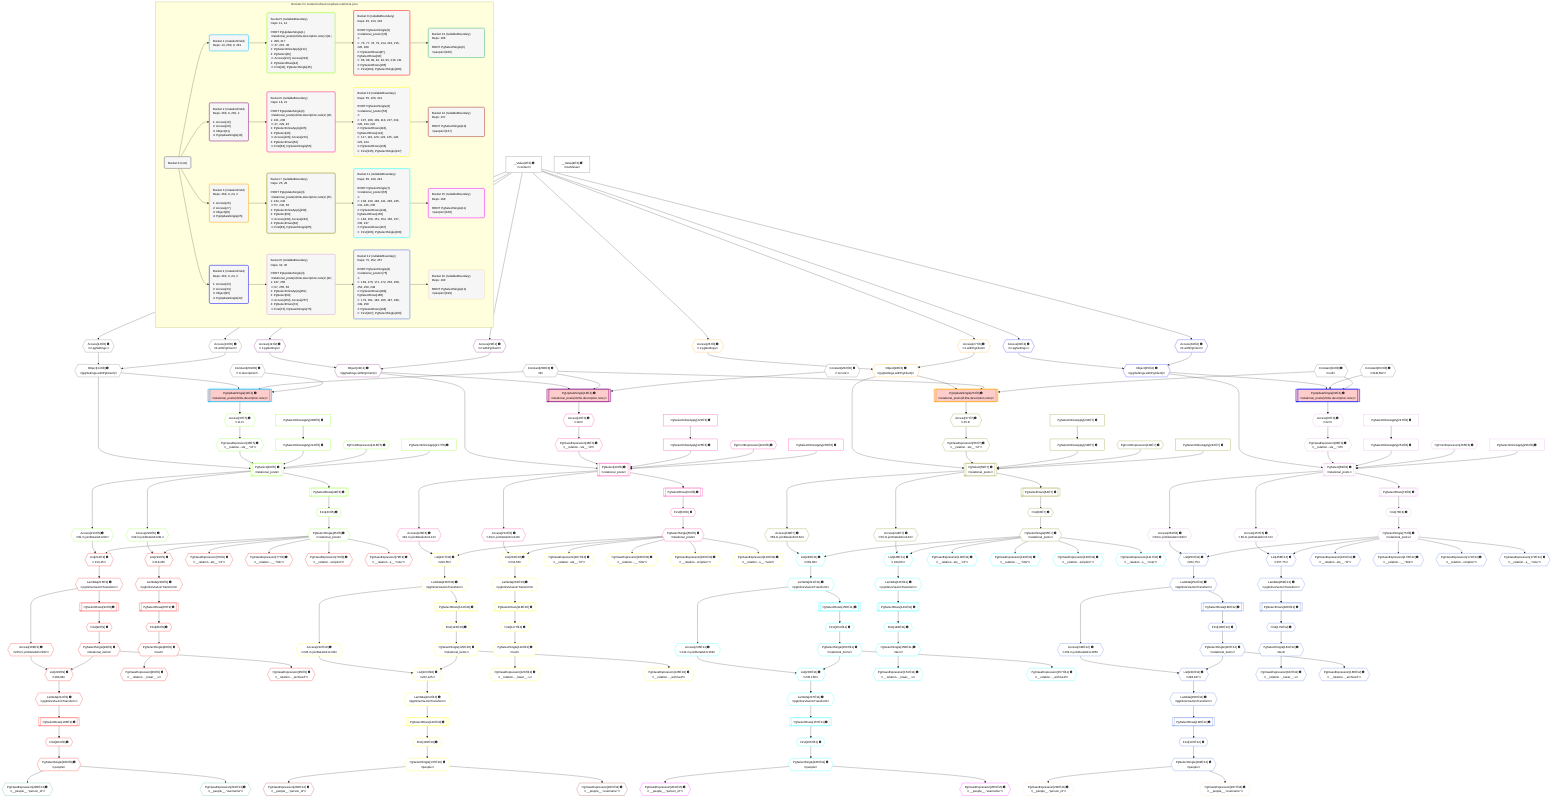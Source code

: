 %%{init: {'themeVariables': { 'fontSize': '12px'}}}%%
graph TD
    classDef path fill:#eee,stroke:#000,color:#000
    classDef plan fill:#fff,stroke-width:1px,color:#000
    classDef itemplan fill:#fff,stroke-width:2px,color:#000
    classDef unbatchedplan fill:#dff,stroke-width:1px,color:#000
    classDef sideeffectplan fill:#fcc,stroke-width:2px,color:#000
    classDef bucket fill:#f6f6f6,color:#000,stroke-width:2px,text-align:left

    subgraph "Buckets for mutations/basics/update-relational-post"
    Bucket0("Bucket 0 (root)"):::bucket
    Bucket1("Bucket 1 (mutationField)<br />Deps: 14, 260, 9, 261"):::bucket
    Bucket2("Bucket 2 (mutationField)<br />Deps: 260, 9, 262, 2<br /><br />1: Access[19]<br />2: Access[20]<br />3: Object[21]<br />4: PgUpdateSingle[18]"):::bucket
    Bucket3("Bucket 3 (mutationField)<br />Deps: 260, 9, 24, 2<br /><br />1: Access[26]<br />2: Access[27]<br />3: Object[28]<br />4: PgUpdateSingle[25]"):::bucket
    Bucket4("Bucket 4 (mutationField)<br />Deps: 263, 9, 24, 2<br /><br />1: Access[33]<br />2: Access[34]<br />3: Object[35]<br />4: PgUpdateSingle[32]"):::bucket
    Bucket5("Bucket 5 (nullableBoundary)<br />Deps: 11, 14<br /><br />ROOT PgUpdateSingle{1}ᐸrelational_posts(id;title,description,note)ᐳ[11]<br />1: 208, 217<br />ᐳ: 37, 216, 36<br />2: PgSelectInlineApply[212]<br />3: PgSelect[39]<br />ᐳ: Access[213], Access[218]<br />4: PgSelectRows[44]<br />ᐳ: First[43], PgSelectSingle[45]"):::bucket
    Bucket6("Bucket 6 (nullableBoundary)<br />Deps: 18, 21<br /><br />ROOT PgUpdateSingle{2}ᐸrelational_posts(id;title,description,note)ᐳ[18]<br />1: 221, 230<br />ᐳ: 47, 229, 46<br />2: PgSelectInlineApply[225]<br />3: PgSelect[49]<br />ᐳ: Access[226], Access[231]<br />4: PgSelectRows[54]<br />ᐳ: First[53], PgSelectSingle[55]"):::bucket
    Bucket7("Bucket 7 (nullableBoundary)<br />Deps: 25, 28<br /><br />ROOT PgUpdateSingle{3}ᐸrelational_posts(id;title,description,note)ᐳ[25]<br />1: 234, 243<br />ᐳ: 57, 242, 56<br />2: PgSelectInlineApply[238]<br />3: PgSelect[59]<br />ᐳ: Access[239], Access[244]<br />4: PgSelectRows[64]<br />ᐳ: First[63], PgSelectSingle[65]"):::bucket
    Bucket8("Bucket 8 (nullableBoundary)<br />Deps: 32, 35<br /><br />ROOT PgUpdateSingle{4}ᐸrelational_posts(id;title,description,note)ᐳ[32]<br />1: 247, 256<br />ᐳ: 67, 255, 66<br />2: PgSelectInlineApply[251]<br />3: PgSelect[69]<br />ᐳ: Access[252], Access[257]<br />4: PgSelectRows[74]<br />ᐳ: First[73], PgSelectSingle[75]"):::bucket
    Bucket9("Bucket 9 (nullableBoundary)<br />Deps: 45, 213, 218<br /><br />ROOT PgSelectSingle{5}ᐸrelational_postsᐳ[45]<br />1: <br />ᐳ: 76, 77, 78, 79, 214, 219, 215, 220, 209<br />2: PgSelectRows[87], PgSelectRows[93]<br />ᐳ: 86, 88, 89, 92, 94, 95, 210, 211<br />3: PgSelectRows[105]<br />ᐳ: First[104], PgSelectSingle[106]"):::bucket
    Bucket10("Bucket 10 (nullableBoundary)<br />Deps: 55, 226, 231<br /><br />ROOT PgSelectSingle{6}ᐸrelational_postsᐳ[55]<br />1: <br />ᐳ: 107, 108, 109, 110, 227, 232, 228, 233, 222<br />2: PgSelectRows[118], PgSelectRows[124]<br />ᐳ: 117, 119, 120, 123, 125, 126, 223, 224<br />3: PgSelectRows[136]<br />ᐳ: First[135], PgSelectSingle[137]"):::bucket
    Bucket11("Bucket 11 (nullableBoundary)<br />Deps: 65, 239, 244<br /><br />ROOT PgSelectSingle{7}ᐸrelational_postsᐳ[65]<br />1: <br />ᐳ: 138, 139, 140, 141, 240, 245, 241, 246, 235<br />2: PgSelectRows[149], PgSelectRows[155]<br />ᐳ: 148, 150, 151, 154, 156, 157, 236, 237<br />3: PgSelectRows[167]<br />ᐳ: First[166], PgSelectSingle[168]"):::bucket
    Bucket12("Bucket 12 (nullableBoundary)<br />Deps: 75, 252, 257<br /><br />ROOT PgSelectSingle{8}ᐸrelational_postsᐳ[75]<br />1: <br />ᐳ: 169, 170, 171, 172, 253, 258, 254, 259, 248<br />2: PgSelectRows[180], PgSelectRows[186]<br />ᐳ: 179, 181, 182, 185, 187, 188, 249, 250<br />3: PgSelectRows[198]<br />ᐳ: First[197], PgSelectSingle[199]"):::bucket
    Bucket13("Bucket 13 (nullableBoundary)<br />Deps: 106<br /><br />ROOT PgSelectSingle{9}ᐸpeopleᐳ[106]"):::bucket
    Bucket14("Bucket 14 (nullableBoundary)<br />Deps: 137<br /><br />ROOT PgSelectSingle{10}ᐸpeopleᐳ[137]"):::bucket
    Bucket15("Bucket 15 (nullableBoundary)<br />Deps: 168<br /><br />ROOT PgSelectSingle{11}ᐸpeopleᐳ[168]"):::bucket
    Bucket16("Bucket 16 (nullableBoundary)<br />Deps: 199<br /><br />ROOT PgSelectSingle{12}ᐸpeopleᐳ[199]"):::bucket
    end
    Bucket0 --> Bucket1 & Bucket2 & Bucket3 & Bucket4
    Bucket1 --> Bucket5
    Bucket2 --> Bucket6
    Bucket3 --> Bucket7
    Bucket4 --> Bucket8
    Bucket5 --> Bucket9
    Bucket6 --> Bucket10
    Bucket7 --> Bucket11
    Bucket8 --> Bucket12
    Bucket9 --> Bucket13
    Bucket10 --> Bucket14
    Bucket11 --> Bucket15
    Bucket12 --> Bucket16

    %% plan dependencies
    Object14{{"Object[14∈0] ➊<br />ᐸ{pgSettings,withPgClient}ᐳ"}}:::plan
    Access12{{"Access[12∈0] ➊<br />ᐸ2.pgSettingsᐳ"}}:::plan
    Access13{{"Access[13∈0] ➊<br />ᐸ2.withPgClientᐳ"}}:::plan
    Access12 & Access13 --> Object14
    __Value2["__Value[2∈0] ➊<br />ᐸcontextᐳ"]:::plan
    __Value2 --> Access12
    __Value2 --> Access13
    __Value4["__Value[4∈0] ➊<br />ᐸrootValueᐳ"]:::plan
    Constant24{{"Constant[24∈0] ➊<br />ᐸnullᐳ"}}:::plan
    Constant260{{"Constant[260∈0] ➊<br />ᐸ4ᐳ"}}:::plan
    Constant261{{"Constant[261∈0] ➊<br />ᐸ'A description'ᐳ"}}:::plan
    Constant262{{"Constant[262∈0] ➊<br />ᐸ'A note'ᐳ"}}:::plan
    Constant263{{"Constant[263∈0] ➊<br />ᐸ3141592ᐳ"}}:::plan
    PgUpdateSingle11[["PgUpdateSingle[11∈1] ➊<br />ᐸrelational_posts(id;title,description,note)ᐳ"]]:::sideeffectplan
    Object14 & Constant260 & Constant261 --> PgUpdateSingle11
    PgUpdateSingle18[["PgUpdateSingle[18∈2] ➊<br />ᐸrelational_posts(id;title,description,note)ᐳ"]]:::sideeffectplan
    Object21{{"Object[21∈2] ➊<br />ᐸ{pgSettings,withPgClient}ᐳ"}}:::plan
    Object21 & Constant260 & Constant262 --> PgUpdateSingle18
    Access19{{"Access[19∈2] ➊<br />ᐸ2.pgSettingsᐳ"}}:::plan
    Access20{{"Access[20∈2] ➊<br />ᐸ2.withPgClientᐳ"}}:::plan
    Access19 & Access20 --> Object21
    __Value2 --> Access19
    __Value2 --> Access20
    PgUpdateSingle25[["PgUpdateSingle[25∈3] ➊<br />ᐸrelational_posts(id;title,description,note)ᐳ"]]:::sideeffectplan
    Object28{{"Object[28∈3] ➊<br />ᐸ{pgSettings,withPgClient}ᐳ"}}:::plan
    Object28 & Constant260 & Constant24 --> PgUpdateSingle25
    Access26{{"Access[26∈3] ➊<br />ᐸ2.pgSettingsᐳ"}}:::plan
    Access27{{"Access[27∈3] ➊<br />ᐸ2.withPgClientᐳ"}}:::plan
    Access26 & Access27 --> Object28
    __Value2 --> Access26
    __Value2 --> Access27
    PgUpdateSingle32[["PgUpdateSingle[32∈4] ➊<br />ᐸrelational_posts(id;title,description,note)ᐳ"]]:::sideeffectplan
    Object35{{"Object[35∈4] ➊<br />ᐸ{pgSettings,withPgClient}ᐳ"}}:::plan
    Object35 & Constant263 & Constant24 --> PgUpdateSingle32
    Access33{{"Access[33∈4] ➊<br />ᐸ2.pgSettingsᐳ"}}:::plan
    Access34{{"Access[34∈4] ➊<br />ᐸ2.withPgClientᐳ"}}:::plan
    Access33 & Access34 --> Object35
    __Value2 --> Access33
    __Value2 --> Access34
    PgSelect39[["PgSelect[39∈5] ➊<br />ᐸrelational_postsᐳ"]]:::plan
    PgClassExpression36{{"PgClassExpression[36∈5] ➊<br />ᐸ__relation...sts__.”id”ᐳ"}}:::plan
    PgSelectInlineApply212["PgSelectInlineApply[212∈5] ➊"]:::plan
    PgFromExpression216{{"PgFromExpression[216∈5] ➊"}}:::plan
    PgSelectInlineApply217["PgSelectInlineApply[217∈5] ➊"]:::plan
    Object14 & PgClassExpression36 & PgSelectInlineApply212 & PgFromExpression216 & PgSelectInlineApply217 --> PgSelect39
    Access37{{"Access[37∈5] ➊<br />ᐸ11.tᐳ"}}:::plan
    Access37 --> PgClassExpression36
    PgUpdateSingle11 --> Access37
    First43{{"First[43∈5] ➊"}}:::plan
    PgSelectRows44[["PgSelectRows[44∈5] ➊"]]:::plan
    PgSelectRows44 --> First43
    PgSelect39 --> PgSelectRows44
    PgSelectSingle45{{"PgSelectSingle[45∈5] ➊<br />ᐸrelational_postsᐳ"}}:::plan
    First43 --> PgSelectSingle45
    PgSelectInlineApply208["PgSelectInlineApply[208∈5] ➊"]:::plan
    PgSelectInlineApply208 --> PgSelectInlineApply212
    Access213{{"Access[213∈5] ➊<br />ᐸ39.m.joinDetailsFor90ᐳ"}}:::plan
    PgSelect39 --> Access213
    Access218{{"Access[218∈5] ➊<br />ᐸ39.m.joinDetailsFor81ᐳ"}}:::plan
    PgSelect39 --> Access218
    PgSelect49[["PgSelect[49∈6] ➊<br />ᐸrelational_postsᐳ"]]:::plan
    PgClassExpression46{{"PgClassExpression[46∈6] ➊<br />ᐸ__relation...sts__.”id”ᐳ"}}:::plan
    PgSelectInlineApply225["PgSelectInlineApply[225∈6] ➊"]:::plan
    PgFromExpression229{{"PgFromExpression[229∈6] ➊"}}:::plan
    PgSelectInlineApply230["PgSelectInlineApply[230∈6] ➊"]:::plan
    Object21 & PgClassExpression46 & PgSelectInlineApply225 & PgFromExpression229 & PgSelectInlineApply230 --> PgSelect49
    Access47{{"Access[47∈6] ➊<br />ᐸ18.tᐳ"}}:::plan
    Access47 --> PgClassExpression46
    PgUpdateSingle18 --> Access47
    First53{{"First[53∈6] ➊"}}:::plan
    PgSelectRows54[["PgSelectRows[54∈6] ➊"]]:::plan
    PgSelectRows54 --> First53
    PgSelect49 --> PgSelectRows54
    PgSelectSingle55{{"PgSelectSingle[55∈6] ➊<br />ᐸrelational_postsᐳ"}}:::plan
    First53 --> PgSelectSingle55
    PgSelectInlineApply221["PgSelectInlineApply[221∈6] ➊"]:::plan
    PgSelectInlineApply221 --> PgSelectInlineApply225
    Access226{{"Access[226∈6] ➊<br />ᐸ49.m.joinDetailsFor121ᐳ"}}:::plan
    PgSelect49 --> Access226
    Access231{{"Access[231∈6] ➊<br />ᐸ49.m.joinDetailsFor112ᐳ"}}:::plan
    PgSelect49 --> Access231
    PgSelect59[["PgSelect[59∈7] ➊<br />ᐸrelational_postsᐳ"]]:::plan
    PgClassExpression56{{"PgClassExpression[56∈7] ➊<br />ᐸ__relation...sts__.”id”ᐳ"}}:::plan
    PgSelectInlineApply238["PgSelectInlineApply[238∈7] ➊"]:::plan
    PgFromExpression242{{"PgFromExpression[242∈7] ➊"}}:::plan
    PgSelectInlineApply243["PgSelectInlineApply[243∈7] ➊"]:::plan
    Object28 & PgClassExpression56 & PgSelectInlineApply238 & PgFromExpression242 & PgSelectInlineApply243 --> PgSelect59
    Access57{{"Access[57∈7] ➊<br />ᐸ25.tᐳ"}}:::plan
    Access57 --> PgClassExpression56
    PgUpdateSingle25 --> Access57
    First63{{"First[63∈7] ➊"}}:::plan
    PgSelectRows64[["PgSelectRows[64∈7] ➊"]]:::plan
    PgSelectRows64 --> First63
    PgSelect59 --> PgSelectRows64
    PgSelectSingle65{{"PgSelectSingle[65∈7] ➊<br />ᐸrelational_postsᐳ"}}:::plan
    First63 --> PgSelectSingle65
    PgSelectInlineApply234["PgSelectInlineApply[234∈7] ➊"]:::plan
    PgSelectInlineApply234 --> PgSelectInlineApply238
    Access239{{"Access[239∈7] ➊<br />ᐸ59.m.joinDetailsFor152ᐳ"}}:::plan
    PgSelect59 --> Access239
    Access244{{"Access[244∈7] ➊<br />ᐸ59.m.joinDetailsFor143ᐳ"}}:::plan
    PgSelect59 --> Access244
    PgSelect69[["PgSelect[69∈8] ➊<br />ᐸrelational_postsᐳ"]]:::plan
    PgClassExpression66{{"PgClassExpression[66∈8] ➊<br />ᐸ__relation...sts__.”id”ᐳ"}}:::plan
    PgSelectInlineApply251["PgSelectInlineApply[251∈8] ➊"]:::plan
    PgFromExpression255{{"PgFromExpression[255∈8] ➊"}}:::plan
    PgSelectInlineApply256["PgSelectInlineApply[256∈8] ➊"]:::plan
    Object35 & PgClassExpression66 & PgSelectInlineApply251 & PgFromExpression255 & PgSelectInlineApply256 --> PgSelect69
    Access67{{"Access[67∈8] ➊<br />ᐸ32.tᐳ"}}:::plan
    Access67 --> PgClassExpression66
    PgUpdateSingle32 --> Access67
    First73{{"First[73∈8] ➊"}}:::plan
    PgSelectRows74[["PgSelectRows[74∈8] ➊"]]:::plan
    PgSelectRows74 --> First73
    PgSelect69 --> PgSelectRows74
    PgSelectSingle75{{"PgSelectSingle[75∈8] ➊<br />ᐸrelational_postsᐳ"}}:::plan
    First73 --> PgSelectSingle75
    PgSelectInlineApply247["PgSelectInlineApply[247∈8] ➊"]:::plan
    PgSelectInlineApply247 --> PgSelectInlineApply251
    Access252{{"Access[252∈8] ➊<br />ᐸ69.m.joinDetailsFor183ᐳ"}}:::plan
    PgSelect69 --> Access252
    Access257{{"Access[257∈8] ➊<br />ᐸ69.m.joinDetailsFor174ᐳ"}}:::plan
    PgSelect69 --> Access257
    List210{{"List[210∈9] ➊<br />ᐸ209,94ᐳ"}}:::plan
    Access209{{"Access[209∈9] ➊<br />ᐸ215.m.joinDetailsFor102ᐳ"}}:::plan
    PgSelectSingle94{{"PgSelectSingle[94∈9] ➊<br />ᐸrelational_itemsᐳ"}}:::plan
    Access209 & PgSelectSingle94 --> List210
    List214{{"List[214∈9] ➊<br />ᐸ213,45ᐳ"}}:::plan
    Access213 & PgSelectSingle45 --> List214
    List219{{"List[219∈9] ➊<br />ᐸ218,45ᐳ"}}:::plan
    Access218 & PgSelectSingle45 --> List219
    PgClassExpression76{{"PgClassExpression[76∈9] ➊<br />ᐸ__relation...sts__.”id”ᐳ"}}:::plan
    PgSelectSingle45 --> PgClassExpression76
    PgClassExpression77{{"PgClassExpression[77∈9] ➊<br />ᐸ__relation...__.”title”ᐳ"}}:::plan
    PgSelectSingle45 --> PgClassExpression77
    PgClassExpression78{{"PgClassExpression[78∈9] ➊<br />ᐸ__relation...scription”ᐳ"}}:::plan
    PgSelectSingle45 --> PgClassExpression78
    PgClassExpression79{{"PgClassExpression[79∈9] ➊<br />ᐸ__relation...s__.”note”ᐳ"}}:::plan
    PgSelectSingle45 --> PgClassExpression79
    First86{{"First[86∈9] ➊"}}:::plan
    PgSelectRows87[["PgSelectRows[87∈9] ➊"]]:::plan
    PgSelectRows87 --> First86
    Lambda220{{"Lambda[220∈9] ➊<br />ᐸpgInlineViaJoinTransformᐳ"}}:::plan
    Lambda220 --> PgSelectRows87
    PgSelectSingle88{{"PgSelectSingle[88∈9] ➊<br />ᐸtextᐳ"}}:::plan
    First86 --> PgSelectSingle88
    PgClassExpression89{{"PgClassExpression[89∈9] ➊<br />ᐸ__relation..._lower__.vᐳ"}}:::plan
    PgSelectSingle88 --> PgClassExpression89
    First92{{"First[92∈9] ➊"}}:::plan
    PgSelectRows93[["PgSelectRows[93∈9] ➊"]]:::plan
    PgSelectRows93 --> First92
    Lambda215{{"Lambda[215∈9] ➊<br />ᐸpgInlineViaJoinTransformᐳ"}}:::plan
    Lambda215 --> PgSelectRows93
    First92 --> PgSelectSingle94
    PgClassExpression95{{"PgClassExpression[95∈9] ➊<br />ᐸ__relation..._archived”ᐳ"}}:::plan
    PgSelectSingle94 --> PgClassExpression95
    First104{{"First[104∈9] ➊"}}:::plan
    PgSelectRows105[["PgSelectRows[105∈9] ➊"]]:::plan
    PgSelectRows105 --> First104
    Lambda211{{"Lambda[211∈9] ➊<br />ᐸpgInlineViaJoinTransformᐳ"}}:::plan
    Lambda211 --> PgSelectRows105
    PgSelectSingle106{{"PgSelectSingle[106∈9] ➊<br />ᐸpeopleᐳ"}}:::plan
    First104 --> PgSelectSingle106
    Lambda215 --> Access209
    List210 --> Lambda211
    List214 --> Lambda215
    List219 --> Lambda220
    List223{{"List[223∈10] ➊<br />ᐸ222,125ᐳ"}}:::plan
    Access222{{"Access[222∈10] ➊<br />ᐸ228.m.joinDetailsFor133ᐳ"}}:::plan
    PgSelectSingle125{{"PgSelectSingle[125∈10] ➊<br />ᐸrelational_itemsᐳ"}}:::plan
    Access222 & PgSelectSingle125 --> List223
    List227{{"List[227∈10] ➊<br />ᐸ226,55ᐳ"}}:::plan
    Access226 & PgSelectSingle55 --> List227
    List232{{"List[232∈10] ➊<br />ᐸ231,55ᐳ"}}:::plan
    Access231 & PgSelectSingle55 --> List232
    PgClassExpression107{{"PgClassExpression[107∈10] ➊<br />ᐸ__relation...sts__.”id”ᐳ"}}:::plan
    PgSelectSingle55 --> PgClassExpression107
    PgClassExpression108{{"PgClassExpression[108∈10] ➊<br />ᐸ__relation...__.”title”ᐳ"}}:::plan
    PgSelectSingle55 --> PgClassExpression108
    PgClassExpression109{{"PgClassExpression[109∈10] ➊<br />ᐸ__relation...scription”ᐳ"}}:::plan
    PgSelectSingle55 --> PgClassExpression109
    PgClassExpression110{{"PgClassExpression[110∈10] ➊<br />ᐸ__relation...s__.”note”ᐳ"}}:::plan
    PgSelectSingle55 --> PgClassExpression110
    First117{{"First[117∈10] ➊"}}:::plan
    PgSelectRows118[["PgSelectRows[118∈10] ➊"]]:::plan
    PgSelectRows118 --> First117
    Lambda233{{"Lambda[233∈10] ➊<br />ᐸpgInlineViaJoinTransformᐳ"}}:::plan
    Lambda233 --> PgSelectRows118
    PgSelectSingle119{{"PgSelectSingle[119∈10] ➊<br />ᐸtextᐳ"}}:::plan
    First117 --> PgSelectSingle119
    PgClassExpression120{{"PgClassExpression[120∈10] ➊<br />ᐸ__relation..._lower__.vᐳ"}}:::plan
    PgSelectSingle119 --> PgClassExpression120
    First123{{"First[123∈10] ➊"}}:::plan
    PgSelectRows124[["PgSelectRows[124∈10] ➊"]]:::plan
    PgSelectRows124 --> First123
    Lambda228{{"Lambda[228∈10] ➊<br />ᐸpgInlineViaJoinTransformᐳ"}}:::plan
    Lambda228 --> PgSelectRows124
    First123 --> PgSelectSingle125
    PgClassExpression126{{"PgClassExpression[126∈10] ➊<br />ᐸ__relation..._archived”ᐳ"}}:::plan
    PgSelectSingle125 --> PgClassExpression126
    First135{{"First[135∈10] ➊"}}:::plan
    PgSelectRows136[["PgSelectRows[136∈10] ➊"]]:::plan
    PgSelectRows136 --> First135
    Lambda224{{"Lambda[224∈10] ➊<br />ᐸpgInlineViaJoinTransformᐳ"}}:::plan
    Lambda224 --> PgSelectRows136
    PgSelectSingle137{{"PgSelectSingle[137∈10] ➊<br />ᐸpeopleᐳ"}}:::plan
    First135 --> PgSelectSingle137
    Lambda228 --> Access222
    List223 --> Lambda224
    List227 --> Lambda228
    List232 --> Lambda233
    List236{{"List[236∈11] ➊<br />ᐸ235,156ᐳ"}}:::plan
    Access235{{"Access[235∈11] ➊<br />ᐸ241.m.joinDetailsFor164ᐳ"}}:::plan
    PgSelectSingle156{{"PgSelectSingle[156∈11] ➊<br />ᐸrelational_itemsᐳ"}}:::plan
    Access235 & PgSelectSingle156 --> List236
    List240{{"List[240∈11] ➊<br />ᐸ239,65ᐳ"}}:::plan
    Access239 & PgSelectSingle65 --> List240
    List245{{"List[245∈11] ➊<br />ᐸ244,65ᐳ"}}:::plan
    Access244 & PgSelectSingle65 --> List245
    PgClassExpression138{{"PgClassExpression[138∈11] ➊<br />ᐸ__relation...sts__.”id”ᐳ"}}:::plan
    PgSelectSingle65 --> PgClassExpression138
    PgClassExpression139{{"PgClassExpression[139∈11] ➊<br />ᐸ__relation...__.”title”ᐳ"}}:::plan
    PgSelectSingle65 --> PgClassExpression139
    PgClassExpression140{{"PgClassExpression[140∈11] ➊<br />ᐸ__relation...scription”ᐳ"}}:::plan
    PgSelectSingle65 --> PgClassExpression140
    PgClassExpression141{{"PgClassExpression[141∈11] ➊<br />ᐸ__relation...s__.”note”ᐳ"}}:::plan
    PgSelectSingle65 --> PgClassExpression141
    First148{{"First[148∈11] ➊"}}:::plan
    PgSelectRows149[["PgSelectRows[149∈11] ➊"]]:::plan
    PgSelectRows149 --> First148
    Lambda246{{"Lambda[246∈11] ➊<br />ᐸpgInlineViaJoinTransformᐳ"}}:::plan
    Lambda246 --> PgSelectRows149
    PgSelectSingle150{{"PgSelectSingle[150∈11] ➊<br />ᐸtextᐳ"}}:::plan
    First148 --> PgSelectSingle150
    PgClassExpression151{{"PgClassExpression[151∈11] ➊<br />ᐸ__relation..._lower__.vᐳ"}}:::plan
    PgSelectSingle150 --> PgClassExpression151
    First154{{"First[154∈11] ➊"}}:::plan
    PgSelectRows155[["PgSelectRows[155∈11] ➊"]]:::plan
    PgSelectRows155 --> First154
    Lambda241{{"Lambda[241∈11] ➊<br />ᐸpgInlineViaJoinTransformᐳ"}}:::plan
    Lambda241 --> PgSelectRows155
    First154 --> PgSelectSingle156
    PgClassExpression157{{"PgClassExpression[157∈11] ➊<br />ᐸ__relation..._archived”ᐳ"}}:::plan
    PgSelectSingle156 --> PgClassExpression157
    First166{{"First[166∈11] ➊"}}:::plan
    PgSelectRows167[["PgSelectRows[167∈11] ➊"]]:::plan
    PgSelectRows167 --> First166
    Lambda237{{"Lambda[237∈11] ➊<br />ᐸpgInlineViaJoinTransformᐳ"}}:::plan
    Lambda237 --> PgSelectRows167
    PgSelectSingle168{{"PgSelectSingle[168∈11] ➊<br />ᐸpeopleᐳ"}}:::plan
    First166 --> PgSelectSingle168
    Lambda241 --> Access235
    List236 --> Lambda237
    List240 --> Lambda241
    List245 --> Lambda246
    List249{{"List[249∈12] ➊<br />ᐸ248,187ᐳ"}}:::plan
    Access248{{"Access[248∈12] ➊<br />ᐸ254.m.joinDetailsFor195ᐳ"}}:::plan
    PgSelectSingle187{{"PgSelectSingle[187∈12] ➊<br />ᐸrelational_itemsᐳ"}}:::plan
    Access248 & PgSelectSingle187 --> List249
    List253{{"List[253∈12] ➊<br />ᐸ252,75ᐳ"}}:::plan
    Access252 & PgSelectSingle75 --> List253
    List258{{"List[258∈12] ➊<br />ᐸ257,75ᐳ"}}:::plan
    Access257 & PgSelectSingle75 --> List258
    PgClassExpression169{{"PgClassExpression[169∈12] ➊<br />ᐸ__relation...sts__.”id”ᐳ"}}:::plan
    PgSelectSingle75 --> PgClassExpression169
    PgClassExpression170{{"PgClassExpression[170∈12] ➊<br />ᐸ__relation...__.”title”ᐳ"}}:::plan
    PgSelectSingle75 --> PgClassExpression170
    PgClassExpression171{{"PgClassExpression[171∈12] ➊<br />ᐸ__relation...scription”ᐳ"}}:::plan
    PgSelectSingle75 --> PgClassExpression171
    PgClassExpression172{{"PgClassExpression[172∈12] ➊<br />ᐸ__relation...s__.”note”ᐳ"}}:::plan
    PgSelectSingle75 --> PgClassExpression172
    First179{{"First[179∈12] ➊"}}:::plan
    PgSelectRows180[["PgSelectRows[180∈12] ➊"]]:::plan
    PgSelectRows180 --> First179
    Lambda259{{"Lambda[259∈12] ➊<br />ᐸpgInlineViaJoinTransformᐳ"}}:::plan
    Lambda259 --> PgSelectRows180
    PgSelectSingle181{{"PgSelectSingle[181∈12] ➊<br />ᐸtextᐳ"}}:::plan
    First179 --> PgSelectSingle181
    PgClassExpression182{{"PgClassExpression[182∈12] ➊<br />ᐸ__relation..._lower__.vᐳ"}}:::plan
    PgSelectSingle181 --> PgClassExpression182
    First185{{"First[185∈12] ➊"}}:::plan
    PgSelectRows186[["PgSelectRows[186∈12] ➊"]]:::plan
    PgSelectRows186 --> First185
    Lambda254{{"Lambda[254∈12] ➊<br />ᐸpgInlineViaJoinTransformᐳ"}}:::plan
    Lambda254 --> PgSelectRows186
    First185 --> PgSelectSingle187
    PgClassExpression188{{"PgClassExpression[188∈12] ➊<br />ᐸ__relation..._archived”ᐳ"}}:::plan
    PgSelectSingle187 --> PgClassExpression188
    First197{{"First[197∈12] ➊"}}:::plan
    PgSelectRows198[["PgSelectRows[198∈12] ➊"]]:::plan
    PgSelectRows198 --> First197
    Lambda250{{"Lambda[250∈12] ➊<br />ᐸpgInlineViaJoinTransformᐳ"}}:::plan
    Lambda250 --> PgSelectRows198
    PgSelectSingle199{{"PgSelectSingle[199∈12] ➊<br />ᐸpeopleᐳ"}}:::plan
    First197 --> PgSelectSingle199
    Lambda254 --> Access248
    List249 --> Lambda250
    List253 --> Lambda254
    List258 --> Lambda259
    PgClassExpression200{{"PgClassExpression[200∈13] ➊<br />ᐸ__people__.”person_id”ᐳ"}}:::plan
    PgSelectSingle106 --> PgClassExpression200
    PgClassExpression201{{"PgClassExpression[201∈13] ➊<br />ᐸ__people__.”username”ᐳ"}}:::plan
    PgSelectSingle106 --> PgClassExpression201
    PgClassExpression202{{"PgClassExpression[202∈14] ➊<br />ᐸ__people__.”person_id”ᐳ"}}:::plan
    PgSelectSingle137 --> PgClassExpression202
    PgClassExpression203{{"PgClassExpression[203∈14] ➊<br />ᐸ__people__.”username”ᐳ"}}:::plan
    PgSelectSingle137 --> PgClassExpression203
    PgClassExpression204{{"PgClassExpression[204∈15] ➊<br />ᐸ__people__.”person_id”ᐳ"}}:::plan
    PgSelectSingle168 --> PgClassExpression204
    PgClassExpression205{{"PgClassExpression[205∈15] ➊<br />ᐸ__people__.”username”ᐳ"}}:::plan
    PgSelectSingle168 --> PgClassExpression205
    PgClassExpression206{{"PgClassExpression[206∈16] ➊<br />ᐸ__people__.”person_id”ᐳ"}}:::plan
    PgSelectSingle199 --> PgClassExpression206
    PgClassExpression207{{"PgClassExpression[207∈16] ➊<br />ᐸ__people__.”username”ᐳ"}}:::plan
    PgSelectSingle199 --> PgClassExpression207

    %% define steps
    classDef bucket0 stroke:#696969
    class Bucket0,__Value2,__Value4,Access12,Access13,Object14,Constant24,Constant260,Constant261,Constant262,Constant263 bucket0
    classDef bucket1 stroke:#00bfff
    class Bucket1,PgUpdateSingle11 bucket1
    classDef bucket2 stroke:#7f007f
    class Bucket2,PgUpdateSingle18,Access19,Access20,Object21 bucket2
    classDef bucket3 stroke:#ffa500
    class Bucket3,PgUpdateSingle25,Access26,Access27,Object28 bucket3
    classDef bucket4 stroke:#0000ff
    class Bucket4,PgUpdateSingle32,Access33,Access34,Object35 bucket4
    classDef bucket5 stroke:#7fff00
    class Bucket5,PgClassExpression36,Access37,PgSelect39,First43,PgSelectRows44,PgSelectSingle45,PgSelectInlineApply208,PgSelectInlineApply212,Access213,PgFromExpression216,PgSelectInlineApply217,Access218 bucket5
    classDef bucket6 stroke:#ff1493
    class Bucket6,PgClassExpression46,Access47,PgSelect49,First53,PgSelectRows54,PgSelectSingle55,PgSelectInlineApply221,PgSelectInlineApply225,Access226,PgFromExpression229,PgSelectInlineApply230,Access231 bucket6
    classDef bucket7 stroke:#808000
    class Bucket7,PgClassExpression56,Access57,PgSelect59,First63,PgSelectRows64,PgSelectSingle65,PgSelectInlineApply234,PgSelectInlineApply238,Access239,PgFromExpression242,PgSelectInlineApply243,Access244 bucket7
    classDef bucket8 stroke:#dda0dd
    class Bucket8,PgClassExpression66,Access67,PgSelect69,First73,PgSelectRows74,PgSelectSingle75,PgSelectInlineApply247,PgSelectInlineApply251,Access252,PgFromExpression255,PgSelectInlineApply256,Access257 bucket8
    classDef bucket9 stroke:#ff0000
    class Bucket9,PgClassExpression76,PgClassExpression77,PgClassExpression78,PgClassExpression79,First86,PgSelectRows87,PgSelectSingle88,PgClassExpression89,First92,PgSelectRows93,PgSelectSingle94,PgClassExpression95,First104,PgSelectRows105,PgSelectSingle106,Access209,List210,Lambda211,List214,Lambda215,List219,Lambda220 bucket9
    classDef bucket10 stroke:#ffff00
    class Bucket10,PgClassExpression107,PgClassExpression108,PgClassExpression109,PgClassExpression110,First117,PgSelectRows118,PgSelectSingle119,PgClassExpression120,First123,PgSelectRows124,PgSelectSingle125,PgClassExpression126,First135,PgSelectRows136,PgSelectSingle137,Access222,List223,Lambda224,List227,Lambda228,List232,Lambda233 bucket10
    classDef bucket11 stroke:#00ffff
    class Bucket11,PgClassExpression138,PgClassExpression139,PgClassExpression140,PgClassExpression141,First148,PgSelectRows149,PgSelectSingle150,PgClassExpression151,First154,PgSelectRows155,PgSelectSingle156,PgClassExpression157,First166,PgSelectRows167,PgSelectSingle168,Access235,List236,Lambda237,List240,Lambda241,List245,Lambda246 bucket11
    classDef bucket12 stroke:#4169e1
    class Bucket12,PgClassExpression169,PgClassExpression170,PgClassExpression171,PgClassExpression172,First179,PgSelectRows180,PgSelectSingle181,PgClassExpression182,First185,PgSelectRows186,PgSelectSingle187,PgClassExpression188,First197,PgSelectRows198,PgSelectSingle199,Access248,List249,Lambda250,List253,Lambda254,List258,Lambda259 bucket12
    classDef bucket13 stroke:#3cb371
    class Bucket13,PgClassExpression200,PgClassExpression201 bucket13
    classDef bucket14 stroke:#a52a2a
    class Bucket14,PgClassExpression202,PgClassExpression203 bucket14
    classDef bucket15 stroke:#ff00ff
    class Bucket15,PgClassExpression204,PgClassExpression205 bucket15
    classDef bucket16 stroke:#f5deb3
    class Bucket16,PgClassExpression206,PgClassExpression207 bucket16